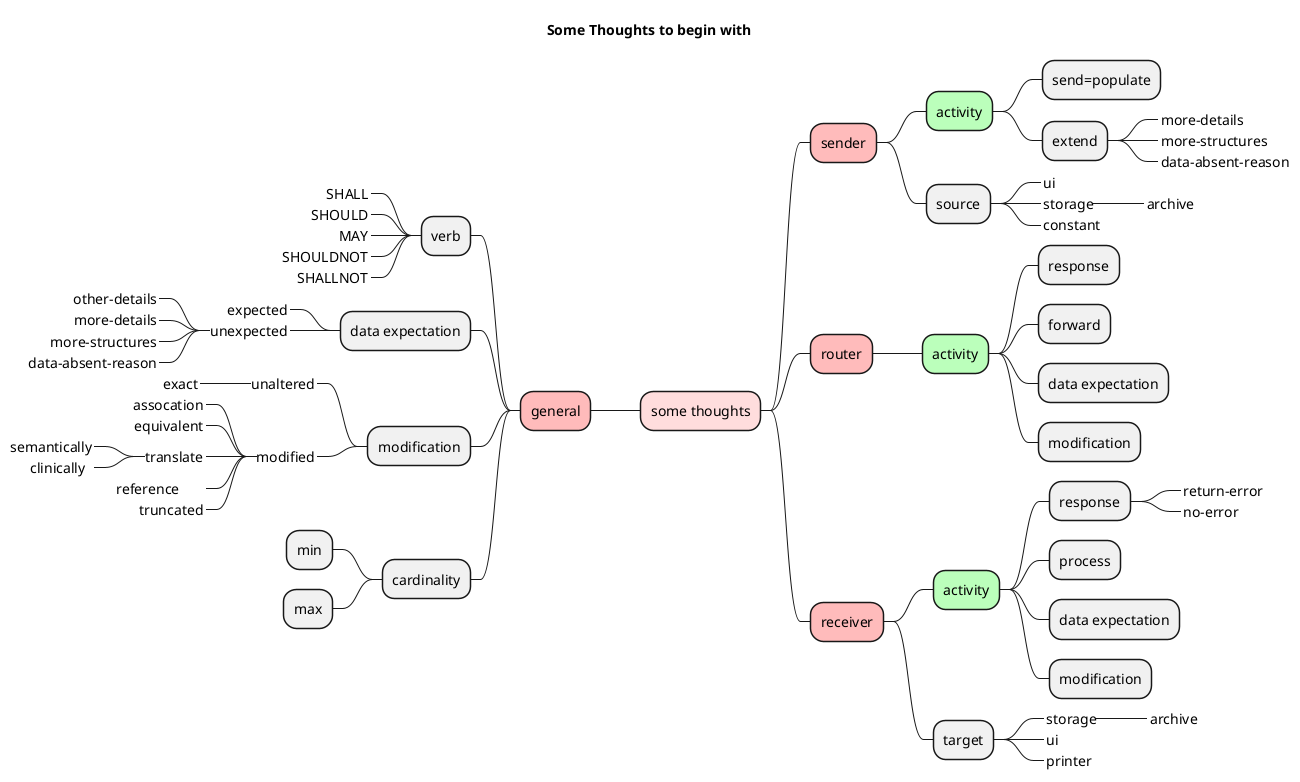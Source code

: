 @startmindmap

skinparam svgDimensionStyle false

title Some Thoughts to begin with

+[#fdd] some thoughts
--[#fbb] general
--- verb
----_ SHALL
----_ SHOULD
----_ MAY
----_ SHOULDNOT
----_ SHALLNOT
--- data expectation
----_ expected
----_ unexpected
-----_ other-details
-----_ more-details
-----_ more-structures
-----_ data-absent-reason
--- modification
----_ unaltered
-----_ exact
----_ modified
-----_ assocation
-----_ equivalent
-----_ translate
------_ semantically
------_ clinically	 
-----_ reference	
-----_ truncated
--- cardinality
---- min
---- max

++[#fbb] sender
+++[#bfb] activity
++++ send=populate
++++ extend
+++++_ more-details
+++++_ more-structures
+++++_ data-absent-reason
+++ source
++++_ ui
++++_ storage
+++++_ archive
++++_ constant

++[#fbb] router
+++[#bfb] activity
++++ response
++++ forward
++++ data expectation
++++ modification

++[#fbb] receiver
+++[#bfb] activity
++++ response
+++++_ return-error
+++++_ no-error
++++ process
++++ data expectation
++++ modification


+++ target
++++_ storage
+++++_ archive
++++_ ui
++++_ printer

@endmindmap